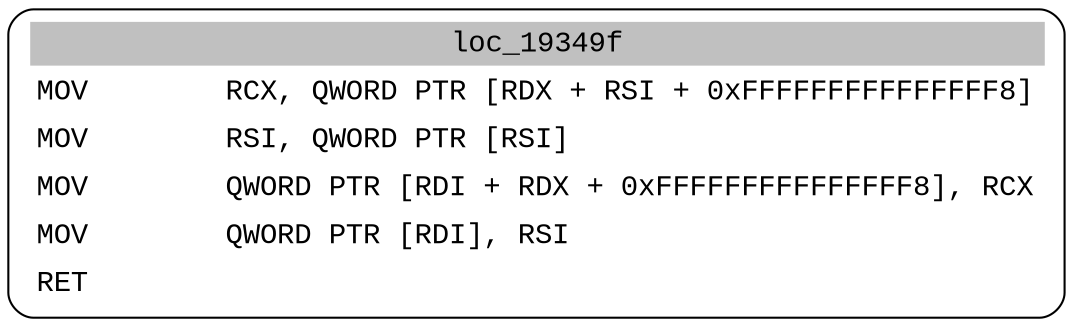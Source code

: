 digraph asm_graph {
1941 [
shape="Mrecord" fontname="Courier New"label =<<table border="0" cellborder="0" cellpadding="3"><tr><td align="center" colspan="2" bgcolor="grey">loc_19349f</td></tr><tr><td align="left">MOV        RCX, QWORD PTR [RDX + RSI + 0xFFFFFFFFFFFFFFF8]</td></tr><tr><td align="left">MOV        RSI, QWORD PTR [RSI]</td></tr><tr><td align="left">MOV        QWORD PTR [RDI + RDX + 0xFFFFFFFFFFFFFFF8], RCX</td></tr><tr><td align="left">MOV        QWORD PTR [RDI], RSI</td></tr><tr><td align="left">RET        </td></tr></table>> ];
}